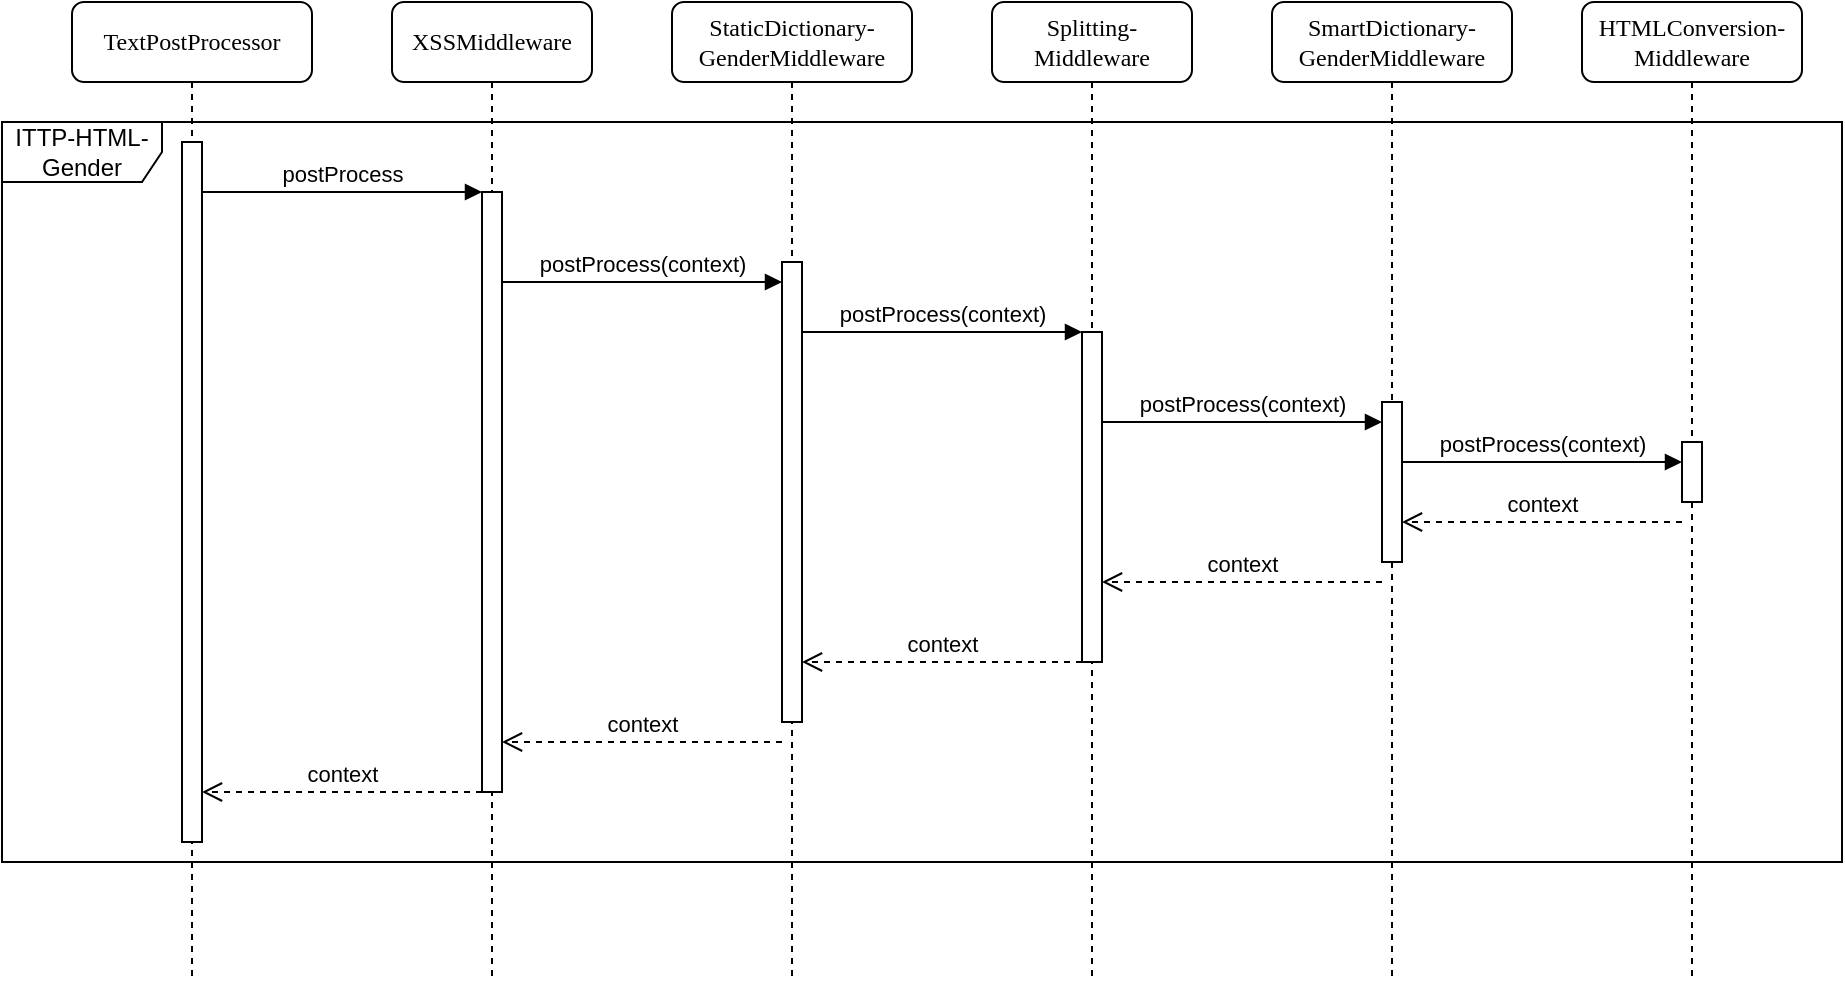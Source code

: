 <mxfile version="22.1.0" type="device">
  <diagram name="Page-1" id="13e1069c-82ec-6db2-03f1-153e76fe0fe0">
    <mxGraphModel dx="1644" dy="953" grid="1" gridSize="10" guides="1" tooltips="1" connect="1" arrows="1" fold="1" page="1" pageScale="1" pageWidth="1100" pageHeight="850" background="none" math="0" shadow="0">
      <root>
        <mxCell id="0" />
        <mxCell id="1" parent="0" />
        <mxCell id="7baba1c4bc27f4b0-2" value="XSSMiddleware" style="shape=umlLifeline;perimeter=lifelinePerimeter;whiteSpace=wrap;html=1;container=1;collapsible=0;recursiveResize=0;outlineConnect=0;rounded=1;shadow=0;comic=0;labelBackgroundColor=none;strokeWidth=1;fontFamily=Verdana;fontSize=12;align=center;" parent="1" vertex="1">
          <mxGeometry x="275" y="70" width="100" height="490" as="geometry" />
        </mxCell>
        <mxCell id="7baba1c4bc27f4b0-3" value="StaticDictionary-GenderMiddleware" style="shape=umlLifeline;perimeter=lifelinePerimeter;whiteSpace=wrap;html=1;container=1;collapsible=0;recursiveResize=0;outlineConnect=0;rounded=1;shadow=0;comic=0;labelBackgroundColor=none;strokeWidth=1;fontFamily=Verdana;fontSize=12;align=center;" parent="1" vertex="1">
          <mxGeometry x="415" y="70" width="120" height="490" as="geometry" />
        </mxCell>
        <mxCell id="wlNYmvfUdAsvSdCBSBpR-7" value="" style="html=1;points=[[0,0,0,0,5],[0,1,0,0,-5],[1,0,0,0,5],[1,1,0,0,-5]];perimeter=orthogonalPerimeter;outlineConnect=0;targetShapes=umlLifeline;portConstraint=eastwest;newEdgeStyle={&quot;curved&quot;:0,&quot;rounded&quot;:0};" vertex="1" parent="7baba1c4bc27f4b0-3">
          <mxGeometry x="55" y="130" width="10" height="230" as="geometry" />
        </mxCell>
        <mxCell id="7baba1c4bc27f4b0-4" value="Splitting-Middleware" style="shape=umlLifeline;perimeter=lifelinePerimeter;whiteSpace=wrap;html=1;container=1;collapsible=0;recursiveResize=0;outlineConnect=0;rounded=1;shadow=0;comic=0;labelBackgroundColor=none;strokeWidth=1;fontFamily=Verdana;fontSize=12;align=center;" parent="1" vertex="1">
          <mxGeometry x="575" y="70" width="100" height="490" as="geometry" />
        </mxCell>
        <mxCell id="7baba1c4bc27f4b0-5" value="SmartDictionary-GenderMiddleware" style="shape=umlLifeline;perimeter=lifelinePerimeter;whiteSpace=wrap;html=1;container=1;collapsible=0;recursiveResize=0;outlineConnect=0;rounded=1;shadow=0;comic=0;labelBackgroundColor=none;strokeWidth=1;fontFamily=Verdana;fontSize=12;align=center;" parent="1" vertex="1">
          <mxGeometry x="715" y="70" width="120" height="490" as="geometry" />
        </mxCell>
        <mxCell id="wlNYmvfUdAsvSdCBSBpR-13" value="" style="html=1;points=[[0,0,0,0,5],[0,1,0,0,-5],[1,0,0,0,5],[1,1,0,0,-5]];perimeter=orthogonalPerimeter;outlineConnect=0;targetShapes=umlLifeline;portConstraint=eastwest;newEdgeStyle={&quot;curved&quot;:0,&quot;rounded&quot;:0};" vertex="1" parent="7baba1c4bc27f4b0-5">
          <mxGeometry x="55" y="200" width="10" height="80" as="geometry" />
        </mxCell>
        <mxCell id="7baba1c4bc27f4b0-6" value="HTMLConversion-Middleware" style="shape=umlLifeline;perimeter=lifelinePerimeter;whiteSpace=wrap;html=1;container=1;collapsible=0;recursiveResize=0;outlineConnect=0;rounded=1;shadow=0;comic=0;labelBackgroundColor=none;strokeWidth=1;fontFamily=Verdana;fontSize=12;align=center;" parent="1" vertex="1">
          <mxGeometry x="870" y="70" width="110" height="490" as="geometry" />
        </mxCell>
        <mxCell id="wlNYmvfUdAsvSdCBSBpR-14" value="" style="html=1;points=[[0,0,0,0,5],[0,1,0,0,-5],[1,0,0,0,5],[1,1,0,0,-5]];perimeter=orthogonalPerimeter;outlineConnect=0;targetShapes=umlLifeline;portConstraint=eastwest;newEdgeStyle={&quot;curved&quot;:0,&quot;rounded&quot;:0};" vertex="1" parent="7baba1c4bc27f4b0-6">
          <mxGeometry x="50" y="220" width="10" height="30" as="geometry" />
        </mxCell>
        <mxCell id="7baba1c4bc27f4b0-8" value="TextPostProcessor" style="shape=umlLifeline;perimeter=lifelinePerimeter;whiteSpace=wrap;html=1;container=1;collapsible=0;recursiveResize=0;outlineConnect=0;rounded=1;shadow=0;comic=0;labelBackgroundColor=none;strokeWidth=1;fontFamily=Verdana;fontSize=12;align=center;" parent="1" vertex="1">
          <mxGeometry x="115" y="70" width="120" height="490" as="geometry" />
        </mxCell>
        <mxCell id="wlNYmvfUdAsvSdCBSBpR-1" value="ITTP-HTML-Gender" style="shape=umlFrame;whiteSpace=wrap;html=1;pointerEvents=0;width=80;height=30;" vertex="1" parent="1">
          <mxGeometry x="80" y="130" width="920" height="370" as="geometry" />
        </mxCell>
        <mxCell id="wlNYmvfUdAsvSdCBSBpR-6" value="" style="html=1;points=[[0,0,0,0,5],[0,1,0,0,-5],[1,0,0,0,5],[1,1,0,0,-5]];perimeter=orthogonalPerimeter;outlineConnect=0;targetShapes=umlLifeline;portConstraint=eastwest;newEdgeStyle={&quot;curved&quot;:0,&quot;rounded&quot;:0};" vertex="1" parent="1">
          <mxGeometry x="320" y="165" width="10" height="300" as="geometry" />
        </mxCell>
        <mxCell id="wlNYmvfUdAsvSdCBSBpR-11" value="" style="html=1;points=[[0,0,0,0,5],[0,1,0,0,-5],[1,0,0,0,5],[1,1,0,0,-5]];perimeter=orthogonalPerimeter;outlineConnect=0;targetShapes=umlLifeline;portConstraint=eastwest;newEdgeStyle={&quot;curved&quot;:0,&quot;rounded&quot;:0};" vertex="1" parent="1">
          <mxGeometry x="170" y="140" width="10" height="350" as="geometry" />
        </mxCell>
        <mxCell id="wlNYmvfUdAsvSdCBSBpR-12" value="" style="html=1;points=[[0,0,0,0,5],[0,1,0,0,-5],[1,0,0,0,5],[1,1,0,0,-5]];perimeter=orthogonalPerimeter;outlineConnect=0;targetShapes=umlLifeline;portConstraint=eastwest;newEdgeStyle={&quot;curved&quot;:0,&quot;rounded&quot;:0};" vertex="1" parent="1">
          <mxGeometry x="620" y="235" width="10" height="165" as="geometry" />
        </mxCell>
        <mxCell id="wlNYmvfUdAsvSdCBSBpR-19" value="postProcess" style="html=1;verticalAlign=bottom;endArrow=block;curved=0;rounded=0;" edge="1" parent="1" target="wlNYmvfUdAsvSdCBSBpR-6">
          <mxGeometry width="80" relative="1" as="geometry">
            <mxPoint x="180" y="165" as="sourcePoint" />
            <mxPoint x="260" y="165" as="targetPoint" />
          </mxGeometry>
        </mxCell>
        <mxCell id="wlNYmvfUdAsvSdCBSBpR-20" value="postProcess(context)" style="html=1;verticalAlign=bottom;endArrow=block;curved=0;rounded=0;" edge="1" parent="1" target="wlNYmvfUdAsvSdCBSBpR-7">
          <mxGeometry width="80" relative="1" as="geometry">
            <mxPoint x="330" y="210" as="sourcePoint" />
            <mxPoint x="470" y="210" as="targetPoint" />
          </mxGeometry>
        </mxCell>
        <mxCell id="wlNYmvfUdAsvSdCBSBpR-21" value="postProcess(context)" style="html=1;verticalAlign=bottom;endArrow=block;curved=0;rounded=0;" edge="1" parent="1">
          <mxGeometry width="80" relative="1" as="geometry">
            <mxPoint x="480" y="235" as="sourcePoint" />
            <mxPoint x="620" y="235" as="targetPoint" />
          </mxGeometry>
        </mxCell>
        <mxCell id="wlNYmvfUdAsvSdCBSBpR-22" value="postProcess(context)" style="html=1;verticalAlign=bottom;endArrow=block;curved=0;rounded=0;" edge="1" parent="1">
          <mxGeometry width="80" relative="1" as="geometry">
            <mxPoint x="630" y="280" as="sourcePoint" />
            <mxPoint x="770" y="280" as="targetPoint" />
          </mxGeometry>
        </mxCell>
        <mxCell id="wlNYmvfUdAsvSdCBSBpR-23" value="postProcess(context)" style="html=1;verticalAlign=bottom;endArrow=block;curved=0;rounded=0;" edge="1" parent="1">
          <mxGeometry width="80" relative="1" as="geometry">
            <mxPoint x="780" y="300" as="sourcePoint" />
            <mxPoint x="920" y="300" as="targetPoint" />
          </mxGeometry>
        </mxCell>
        <mxCell id="wlNYmvfUdAsvSdCBSBpR-24" value="context" style="html=1;verticalAlign=bottom;endArrow=open;dashed=1;endSize=8;curved=0;rounded=0;" edge="1" parent="1" target="wlNYmvfUdAsvSdCBSBpR-13">
          <mxGeometry relative="1" as="geometry">
            <mxPoint x="920" y="330" as="sourcePoint" />
            <mxPoint x="840" y="330" as="targetPoint" />
          </mxGeometry>
        </mxCell>
        <mxCell id="wlNYmvfUdAsvSdCBSBpR-25" value="context" style="html=1;verticalAlign=bottom;endArrow=open;dashed=1;endSize=8;curved=0;rounded=0;" edge="1" parent="1">
          <mxGeometry relative="1" as="geometry">
            <mxPoint x="770" y="360" as="sourcePoint" />
            <mxPoint x="630" y="360" as="targetPoint" />
          </mxGeometry>
        </mxCell>
        <mxCell id="wlNYmvfUdAsvSdCBSBpR-26" value="context" style="html=1;verticalAlign=bottom;endArrow=open;dashed=1;endSize=8;curved=0;rounded=0;" edge="1" parent="1">
          <mxGeometry relative="1" as="geometry">
            <mxPoint x="620" y="400" as="sourcePoint" />
            <mxPoint x="480" y="400" as="targetPoint" />
          </mxGeometry>
        </mxCell>
        <mxCell id="wlNYmvfUdAsvSdCBSBpR-27" value="context" style="html=1;verticalAlign=bottom;endArrow=open;dashed=1;endSize=8;curved=0;rounded=0;" edge="1" parent="1">
          <mxGeometry relative="1" as="geometry">
            <mxPoint x="470" y="440" as="sourcePoint" />
            <mxPoint x="330" y="440" as="targetPoint" />
          </mxGeometry>
        </mxCell>
        <mxCell id="wlNYmvfUdAsvSdCBSBpR-28" value="context" style="html=1;verticalAlign=bottom;endArrow=open;dashed=1;endSize=8;curved=0;rounded=0;" edge="1" parent="1">
          <mxGeometry relative="1" as="geometry">
            <mxPoint x="320" y="465" as="sourcePoint" />
            <mxPoint x="180" y="465" as="targetPoint" />
          </mxGeometry>
        </mxCell>
      </root>
    </mxGraphModel>
  </diagram>
</mxfile>
